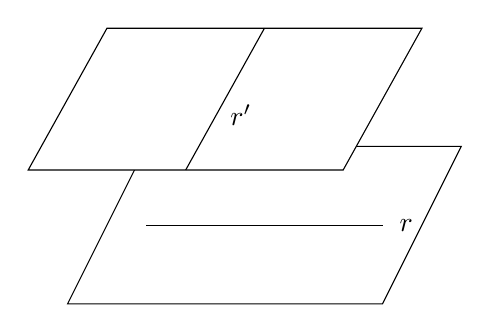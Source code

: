 ﻿\begin{tikzpicture}
	\draw (0,0) -- (4,0) -- (5,2) -- (1,2) -- cycle;
	\draw[fill=white] (-.5,1.7) -- (3.5,1.7) -- (4.5,3.5) -- (.5,3.5) -- cycle;
	\draw (1,1) -- (4,1);
	\draw (1.5,1.7) -- (2.5,3.5);

	\node (r) at (4.3,1) {$r$};
	\node (rp) at (2.2,2.4) {$r^\prime$};
\end{tikzpicture}